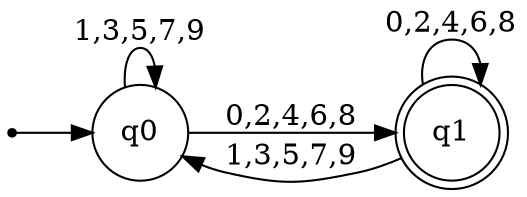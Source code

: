 digraph finite_state_machine {
    rankdir=LR;
    size="8,5"

    node [shape = point]; p
    node [shape = circle]; q0
    node [shape = doublecircle]; q1;

    p  -> q0;
    q0 -> q0 [ label = "1,3,5,7,9" ];
    q0 -> q1 [ label = "0,2,4,6,8" ];
    q1 -> q1 [ label = "0,2,4,6,8" ];
    q1 -> q0 [ label = "1,3,5,7,9" ];
}
